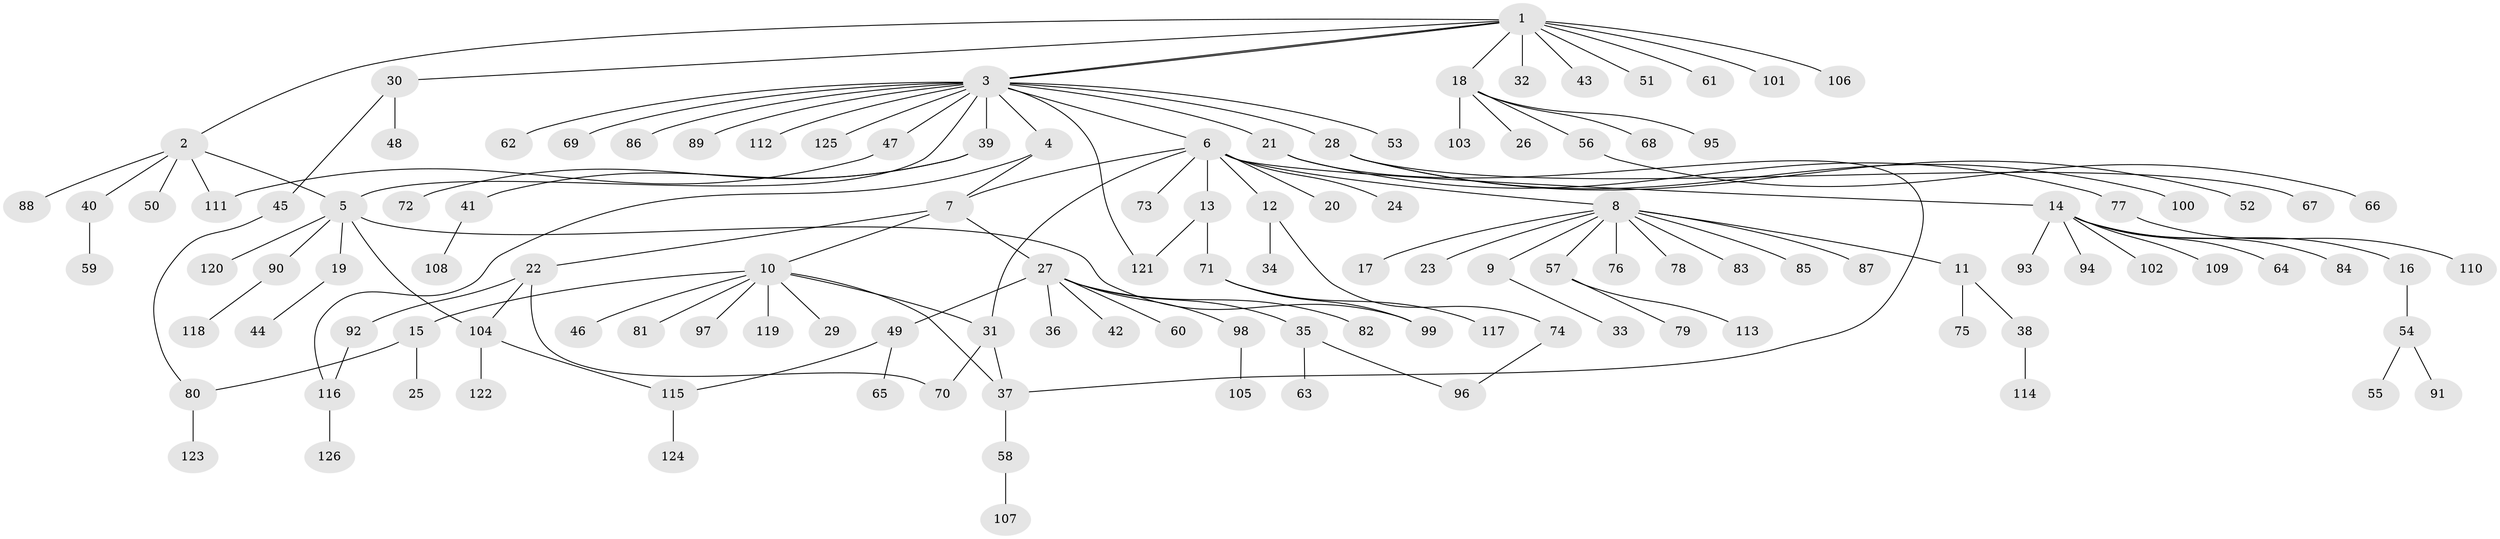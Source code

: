 // coarse degree distribution, {3: 0.0449438202247191, 5: 0.033707865168539325, 8: 0.011235955056179775, 2: 0.2247191011235955, 4: 0.0449438202247191, 1: 0.5617977528089888, 9: 0.02247191011235955, 10: 0.011235955056179775, 7: 0.02247191011235955, 15: 0.011235955056179775, 6: 0.011235955056179775}
// Generated by graph-tools (version 1.1) at 2025/36/03/04/25 23:36:51]
// undirected, 126 vertices, 140 edges
graph export_dot {
  node [color=gray90,style=filled];
  1;
  2;
  3;
  4;
  5;
  6;
  7;
  8;
  9;
  10;
  11;
  12;
  13;
  14;
  15;
  16;
  17;
  18;
  19;
  20;
  21;
  22;
  23;
  24;
  25;
  26;
  27;
  28;
  29;
  30;
  31;
  32;
  33;
  34;
  35;
  36;
  37;
  38;
  39;
  40;
  41;
  42;
  43;
  44;
  45;
  46;
  47;
  48;
  49;
  50;
  51;
  52;
  53;
  54;
  55;
  56;
  57;
  58;
  59;
  60;
  61;
  62;
  63;
  64;
  65;
  66;
  67;
  68;
  69;
  70;
  71;
  72;
  73;
  74;
  75;
  76;
  77;
  78;
  79;
  80;
  81;
  82;
  83;
  84;
  85;
  86;
  87;
  88;
  89;
  90;
  91;
  92;
  93;
  94;
  95;
  96;
  97;
  98;
  99;
  100;
  101;
  102;
  103;
  104;
  105;
  106;
  107;
  108;
  109;
  110;
  111;
  112;
  113;
  114;
  115;
  116;
  117;
  118;
  119;
  120;
  121;
  122;
  123;
  124;
  125;
  126;
  1 -- 2;
  1 -- 3;
  1 -- 3;
  1 -- 18;
  1 -- 30;
  1 -- 32;
  1 -- 43;
  1 -- 51;
  1 -- 61;
  1 -- 101;
  1 -- 106;
  2 -- 5;
  2 -- 40;
  2 -- 50;
  2 -- 88;
  2 -- 111;
  3 -- 4;
  3 -- 5;
  3 -- 6;
  3 -- 21;
  3 -- 28;
  3 -- 39;
  3 -- 47;
  3 -- 53;
  3 -- 62;
  3 -- 69;
  3 -- 86;
  3 -- 89;
  3 -- 112;
  3 -- 121;
  3 -- 125;
  4 -- 7;
  4 -- 116;
  5 -- 19;
  5 -- 90;
  5 -- 99;
  5 -- 104;
  5 -- 120;
  6 -- 7;
  6 -- 8;
  6 -- 12;
  6 -- 13;
  6 -- 14;
  6 -- 20;
  6 -- 24;
  6 -- 31;
  6 -- 73;
  7 -- 10;
  7 -- 22;
  7 -- 27;
  8 -- 9;
  8 -- 11;
  8 -- 17;
  8 -- 23;
  8 -- 57;
  8 -- 76;
  8 -- 78;
  8 -- 83;
  8 -- 85;
  8 -- 87;
  9 -- 33;
  10 -- 15;
  10 -- 29;
  10 -- 31;
  10 -- 37;
  10 -- 46;
  10 -- 81;
  10 -- 97;
  10 -- 119;
  11 -- 38;
  11 -- 75;
  12 -- 34;
  12 -- 74;
  13 -- 71;
  13 -- 121;
  14 -- 16;
  14 -- 64;
  14 -- 84;
  14 -- 93;
  14 -- 94;
  14 -- 102;
  14 -- 109;
  15 -- 25;
  15 -- 80;
  16 -- 54;
  18 -- 26;
  18 -- 56;
  18 -- 68;
  18 -- 95;
  18 -- 103;
  19 -- 44;
  21 -- 37;
  21 -- 77;
  22 -- 70;
  22 -- 92;
  22 -- 104;
  27 -- 35;
  27 -- 36;
  27 -- 42;
  27 -- 49;
  27 -- 60;
  27 -- 82;
  27 -- 98;
  28 -- 52;
  28 -- 67;
  28 -- 100;
  30 -- 45;
  30 -- 48;
  31 -- 37;
  31 -- 70;
  35 -- 63;
  35 -- 96;
  37 -- 58;
  38 -- 114;
  39 -- 41;
  39 -- 72;
  40 -- 59;
  41 -- 108;
  45 -- 80;
  47 -- 111;
  49 -- 65;
  49 -- 115;
  54 -- 55;
  54 -- 91;
  56 -- 66;
  57 -- 79;
  57 -- 113;
  58 -- 107;
  71 -- 99;
  71 -- 117;
  74 -- 96;
  77 -- 110;
  80 -- 123;
  90 -- 118;
  92 -- 116;
  98 -- 105;
  104 -- 115;
  104 -- 122;
  115 -- 124;
  116 -- 126;
}
